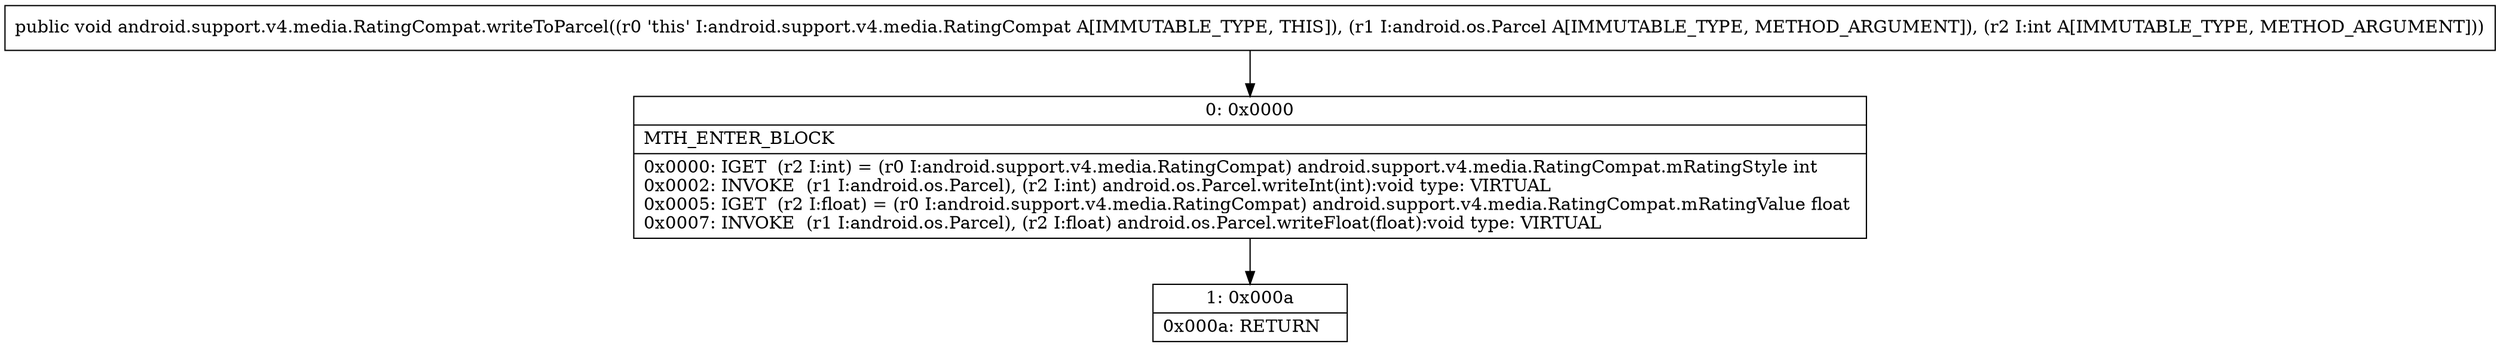 digraph "CFG forandroid.support.v4.media.RatingCompat.writeToParcel(Landroid\/os\/Parcel;I)V" {
Node_0 [shape=record,label="{0\:\ 0x0000|MTH_ENTER_BLOCK\l|0x0000: IGET  (r2 I:int) = (r0 I:android.support.v4.media.RatingCompat) android.support.v4.media.RatingCompat.mRatingStyle int \l0x0002: INVOKE  (r1 I:android.os.Parcel), (r2 I:int) android.os.Parcel.writeInt(int):void type: VIRTUAL \l0x0005: IGET  (r2 I:float) = (r0 I:android.support.v4.media.RatingCompat) android.support.v4.media.RatingCompat.mRatingValue float \l0x0007: INVOKE  (r1 I:android.os.Parcel), (r2 I:float) android.os.Parcel.writeFloat(float):void type: VIRTUAL \l}"];
Node_1 [shape=record,label="{1\:\ 0x000a|0x000a: RETURN   \l}"];
MethodNode[shape=record,label="{public void android.support.v4.media.RatingCompat.writeToParcel((r0 'this' I:android.support.v4.media.RatingCompat A[IMMUTABLE_TYPE, THIS]), (r1 I:android.os.Parcel A[IMMUTABLE_TYPE, METHOD_ARGUMENT]), (r2 I:int A[IMMUTABLE_TYPE, METHOD_ARGUMENT])) }"];
MethodNode -> Node_0;
Node_0 -> Node_1;
}

